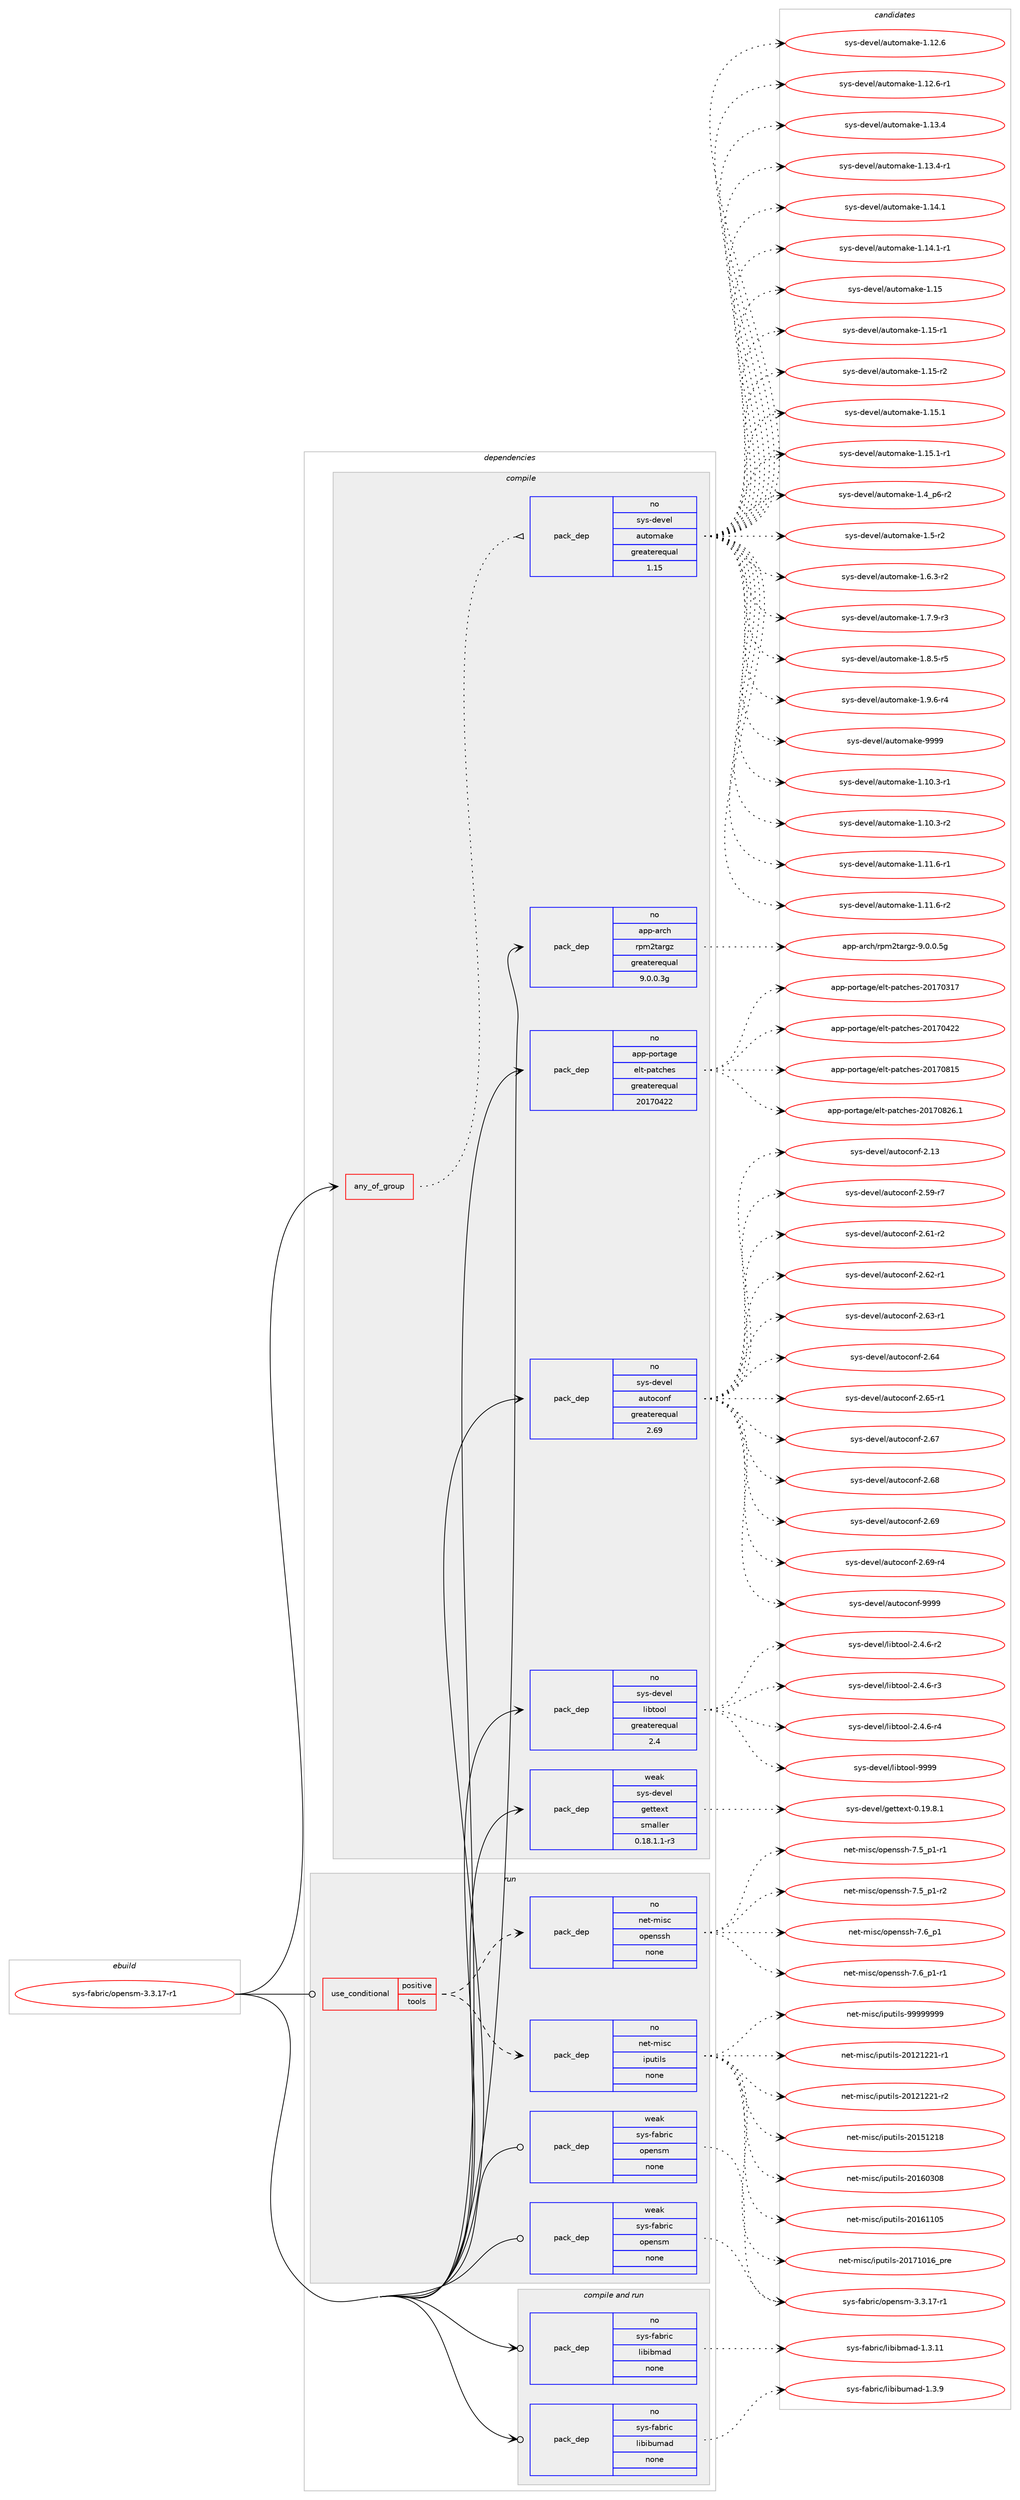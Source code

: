 digraph prolog {

# *************
# Graph options
# *************

newrank=true;
concentrate=true;
compound=true;
graph [rankdir=LR,fontname=Helvetica,fontsize=10,ranksep=1.5];#, ranksep=2.5, nodesep=0.2];
edge  [arrowhead=vee];
node  [fontname=Helvetica,fontsize=10];

# **********
# The ebuild
# **********

subgraph cluster_leftcol {
color=gray;
rank=same;
label=<<i>ebuild</i>>;
id [label="sys-fabric/opensm-3.3.17-r1", color=red, width=4, href="../sys-fabric/opensm-3.3.17-r1.svg"];
}

# ****************
# The dependencies
# ****************

subgraph cluster_midcol {
color=gray;
label=<<i>dependencies</i>>;
subgraph cluster_compile {
fillcolor="#eeeeee";
style=filled;
label=<<i>compile</i>>;
subgraph any8191 {
dependency485874 [label=<<TABLE BORDER="0" CELLBORDER="1" CELLSPACING="0" CELLPADDING="4"><TR><TD CELLPADDING="10">any_of_group</TD></TR></TABLE>>, shape=none, color=red];subgraph pack360964 {
dependency485875 [label=<<TABLE BORDER="0" CELLBORDER="1" CELLSPACING="0" CELLPADDING="4" WIDTH="220"><TR><TD ROWSPAN="6" CELLPADDING="30">pack_dep</TD></TR><TR><TD WIDTH="110">no</TD></TR><TR><TD>sys-devel</TD></TR><TR><TD>automake</TD></TR><TR><TD>greaterequal</TD></TR><TR><TD>1.15</TD></TR></TABLE>>, shape=none, color=blue];
}
dependency485874:e -> dependency485875:w [weight=20,style="dotted",arrowhead="oinv"];
}
id:e -> dependency485874:w [weight=20,style="solid",arrowhead="vee"];
subgraph pack360965 {
dependency485876 [label=<<TABLE BORDER="0" CELLBORDER="1" CELLSPACING="0" CELLPADDING="4" WIDTH="220"><TR><TD ROWSPAN="6" CELLPADDING="30">pack_dep</TD></TR><TR><TD WIDTH="110">no</TD></TR><TR><TD>app-arch</TD></TR><TR><TD>rpm2targz</TD></TR><TR><TD>greaterequal</TD></TR><TR><TD>9.0.0.3g</TD></TR></TABLE>>, shape=none, color=blue];
}
id:e -> dependency485876:w [weight=20,style="solid",arrowhead="vee"];
subgraph pack360966 {
dependency485877 [label=<<TABLE BORDER="0" CELLBORDER="1" CELLSPACING="0" CELLPADDING="4" WIDTH="220"><TR><TD ROWSPAN="6" CELLPADDING="30">pack_dep</TD></TR><TR><TD WIDTH="110">no</TD></TR><TR><TD>app-portage</TD></TR><TR><TD>elt-patches</TD></TR><TR><TD>greaterequal</TD></TR><TR><TD>20170422</TD></TR></TABLE>>, shape=none, color=blue];
}
id:e -> dependency485877:w [weight=20,style="solid",arrowhead="vee"];
subgraph pack360967 {
dependency485878 [label=<<TABLE BORDER="0" CELLBORDER="1" CELLSPACING="0" CELLPADDING="4" WIDTH="220"><TR><TD ROWSPAN="6" CELLPADDING="30">pack_dep</TD></TR><TR><TD WIDTH="110">no</TD></TR><TR><TD>sys-devel</TD></TR><TR><TD>autoconf</TD></TR><TR><TD>greaterequal</TD></TR><TR><TD>2.69</TD></TR></TABLE>>, shape=none, color=blue];
}
id:e -> dependency485878:w [weight=20,style="solid",arrowhead="vee"];
subgraph pack360968 {
dependency485879 [label=<<TABLE BORDER="0" CELLBORDER="1" CELLSPACING="0" CELLPADDING="4" WIDTH="220"><TR><TD ROWSPAN="6" CELLPADDING="30">pack_dep</TD></TR><TR><TD WIDTH="110">no</TD></TR><TR><TD>sys-devel</TD></TR><TR><TD>libtool</TD></TR><TR><TD>greaterequal</TD></TR><TR><TD>2.4</TD></TR></TABLE>>, shape=none, color=blue];
}
id:e -> dependency485879:w [weight=20,style="solid",arrowhead="vee"];
subgraph pack360969 {
dependency485880 [label=<<TABLE BORDER="0" CELLBORDER="1" CELLSPACING="0" CELLPADDING="4" WIDTH="220"><TR><TD ROWSPAN="6" CELLPADDING="30">pack_dep</TD></TR><TR><TD WIDTH="110">weak</TD></TR><TR><TD>sys-devel</TD></TR><TR><TD>gettext</TD></TR><TR><TD>smaller</TD></TR><TR><TD>0.18.1.1-r3</TD></TR></TABLE>>, shape=none, color=blue];
}
id:e -> dependency485880:w [weight=20,style="solid",arrowhead="vee"];
}
subgraph cluster_compileandrun {
fillcolor="#eeeeee";
style=filled;
label=<<i>compile and run</i>>;
subgraph pack360970 {
dependency485881 [label=<<TABLE BORDER="0" CELLBORDER="1" CELLSPACING="0" CELLPADDING="4" WIDTH="220"><TR><TD ROWSPAN="6" CELLPADDING="30">pack_dep</TD></TR><TR><TD WIDTH="110">no</TD></TR><TR><TD>sys-fabric</TD></TR><TR><TD>libibmad</TD></TR><TR><TD>none</TD></TR><TR><TD></TD></TR></TABLE>>, shape=none, color=blue];
}
id:e -> dependency485881:w [weight=20,style="solid",arrowhead="odotvee"];
subgraph pack360971 {
dependency485882 [label=<<TABLE BORDER="0" CELLBORDER="1" CELLSPACING="0" CELLPADDING="4" WIDTH="220"><TR><TD ROWSPAN="6" CELLPADDING="30">pack_dep</TD></TR><TR><TD WIDTH="110">no</TD></TR><TR><TD>sys-fabric</TD></TR><TR><TD>libibumad</TD></TR><TR><TD>none</TD></TR><TR><TD></TD></TR></TABLE>>, shape=none, color=blue];
}
id:e -> dependency485882:w [weight=20,style="solid",arrowhead="odotvee"];
}
subgraph cluster_run {
fillcolor="#eeeeee";
style=filled;
label=<<i>run</i>>;
subgraph cond116420 {
dependency485883 [label=<<TABLE BORDER="0" CELLBORDER="1" CELLSPACING="0" CELLPADDING="4"><TR><TD ROWSPAN="3" CELLPADDING="10">use_conditional</TD></TR><TR><TD>positive</TD></TR><TR><TD>tools</TD></TR></TABLE>>, shape=none, color=red];
subgraph pack360972 {
dependency485884 [label=<<TABLE BORDER="0" CELLBORDER="1" CELLSPACING="0" CELLPADDING="4" WIDTH="220"><TR><TD ROWSPAN="6" CELLPADDING="30">pack_dep</TD></TR><TR><TD WIDTH="110">no</TD></TR><TR><TD>net-misc</TD></TR><TR><TD>iputils</TD></TR><TR><TD>none</TD></TR><TR><TD></TD></TR></TABLE>>, shape=none, color=blue];
}
dependency485883:e -> dependency485884:w [weight=20,style="dashed",arrowhead="vee"];
subgraph pack360973 {
dependency485885 [label=<<TABLE BORDER="0" CELLBORDER="1" CELLSPACING="0" CELLPADDING="4" WIDTH="220"><TR><TD ROWSPAN="6" CELLPADDING="30">pack_dep</TD></TR><TR><TD WIDTH="110">no</TD></TR><TR><TD>net-misc</TD></TR><TR><TD>openssh</TD></TR><TR><TD>none</TD></TR><TR><TD></TD></TR></TABLE>>, shape=none, color=blue];
}
dependency485883:e -> dependency485885:w [weight=20,style="dashed",arrowhead="vee"];
}
id:e -> dependency485883:w [weight=20,style="solid",arrowhead="odot"];
subgraph pack360974 {
dependency485886 [label=<<TABLE BORDER="0" CELLBORDER="1" CELLSPACING="0" CELLPADDING="4" WIDTH="220"><TR><TD ROWSPAN="6" CELLPADDING="30">pack_dep</TD></TR><TR><TD WIDTH="110">weak</TD></TR><TR><TD>sys-fabric</TD></TR><TR><TD>opensm</TD></TR><TR><TD>none</TD></TR><TR><TD></TD></TR></TABLE>>, shape=none, color=blue];
}
id:e -> dependency485886:w [weight=20,style="solid",arrowhead="odot"];
subgraph pack360975 {
dependency485887 [label=<<TABLE BORDER="0" CELLBORDER="1" CELLSPACING="0" CELLPADDING="4" WIDTH="220"><TR><TD ROWSPAN="6" CELLPADDING="30">pack_dep</TD></TR><TR><TD WIDTH="110">weak</TD></TR><TR><TD>sys-fabric</TD></TR><TR><TD>opensm</TD></TR><TR><TD>none</TD></TR><TR><TD></TD></TR></TABLE>>, shape=none, color=blue];
}
id:e -> dependency485887:w [weight=20,style="solid",arrowhead="odot"];
}
}

# **************
# The candidates
# **************

subgraph cluster_choices {
rank=same;
color=gray;
label=<<i>candidates</i>>;

subgraph choice360964 {
color=black;
nodesep=1;
choice11512111545100101118101108479711711611110997107101454946494846514511449 [label="sys-devel/automake-1.10.3-r1", color=red, width=4,href="../sys-devel/automake-1.10.3-r1.svg"];
choice11512111545100101118101108479711711611110997107101454946494846514511450 [label="sys-devel/automake-1.10.3-r2", color=red, width=4,href="../sys-devel/automake-1.10.3-r2.svg"];
choice11512111545100101118101108479711711611110997107101454946494946544511449 [label="sys-devel/automake-1.11.6-r1", color=red, width=4,href="../sys-devel/automake-1.11.6-r1.svg"];
choice11512111545100101118101108479711711611110997107101454946494946544511450 [label="sys-devel/automake-1.11.6-r2", color=red, width=4,href="../sys-devel/automake-1.11.6-r2.svg"];
choice1151211154510010111810110847971171161111099710710145494649504654 [label="sys-devel/automake-1.12.6", color=red, width=4,href="../sys-devel/automake-1.12.6.svg"];
choice11512111545100101118101108479711711611110997107101454946495046544511449 [label="sys-devel/automake-1.12.6-r1", color=red, width=4,href="../sys-devel/automake-1.12.6-r1.svg"];
choice1151211154510010111810110847971171161111099710710145494649514652 [label="sys-devel/automake-1.13.4", color=red, width=4,href="../sys-devel/automake-1.13.4.svg"];
choice11512111545100101118101108479711711611110997107101454946495146524511449 [label="sys-devel/automake-1.13.4-r1", color=red, width=4,href="../sys-devel/automake-1.13.4-r1.svg"];
choice1151211154510010111810110847971171161111099710710145494649524649 [label="sys-devel/automake-1.14.1", color=red, width=4,href="../sys-devel/automake-1.14.1.svg"];
choice11512111545100101118101108479711711611110997107101454946495246494511449 [label="sys-devel/automake-1.14.1-r1", color=red, width=4,href="../sys-devel/automake-1.14.1-r1.svg"];
choice115121115451001011181011084797117116111109971071014549464953 [label="sys-devel/automake-1.15", color=red, width=4,href="../sys-devel/automake-1.15.svg"];
choice1151211154510010111810110847971171161111099710710145494649534511449 [label="sys-devel/automake-1.15-r1", color=red, width=4,href="../sys-devel/automake-1.15-r1.svg"];
choice1151211154510010111810110847971171161111099710710145494649534511450 [label="sys-devel/automake-1.15-r2", color=red, width=4,href="../sys-devel/automake-1.15-r2.svg"];
choice1151211154510010111810110847971171161111099710710145494649534649 [label="sys-devel/automake-1.15.1", color=red, width=4,href="../sys-devel/automake-1.15.1.svg"];
choice11512111545100101118101108479711711611110997107101454946495346494511449 [label="sys-devel/automake-1.15.1-r1", color=red, width=4,href="../sys-devel/automake-1.15.1-r1.svg"];
choice115121115451001011181011084797117116111109971071014549465295112544511450 [label="sys-devel/automake-1.4_p6-r2", color=red, width=4,href="../sys-devel/automake-1.4_p6-r2.svg"];
choice11512111545100101118101108479711711611110997107101454946534511450 [label="sys-devel/automake-1.5-r2", color=red, width=4,href="../sys-devel/automake-1.5-r2.svg"];
choice115121115451001011181011084797117116111109971071014549465446514511450 [label="sys-devel/automake-1.6.3-r2", color=red, width=4,href="../sys-devel/automake-1.6.3-r2.svg"];
choice115121115451001011181011084797117116111109971071014549465546574511451 [label="sys-devel/automake-1.7.9-r3", color=red, width=4,href="../sys-devel/automake-1.7.9-r3.svg"];
choice115121115451001011181011084797117116111109971071014549465646534511453 [label="sys-devel/automake-1.8.5-r5", color=red, width=4,href="../sys-devel/automake-1.8.5-r5.svg"];
choice115121115451001011181011084797117116111109971071014549465746544511452 [label="sys-devel/automake-1.9.6-r4", color=red, width=4,href="../sys-devel/automake-1.9.6-r4.svg"];
choice115121115451001011181011084797117116111109971071014557575757 [label="sys-devel/automake-9999", color=red, width=4,href="../sys-devel/automake-9999.svg"];
dependency485875:e -> choice11512111545100101118101108479711711611110997107101454946494846514511449:w [style=dotted,weight="100"];
dependency485875:e -> choice11512111545100101118101108479711711611110997107101454946494846514511450:w [style=dotted,weight="100"];
dependency485875:e -> choice11512111545100101118101108479711711611110997107101454946494946544511449:w [style=dotted,weight="100"];
dependency485875:e -> choice11512111545100101118101108479711711611110997107101454946494946544511450:w [style=dotted,weight="100"];
dependency485875:e -> choice1151211154510010111810110847971171161111099710710145494649504654:w [style=dotted,weight="100"];
dependency485875:e -> choice11512111545100101118101108479711711611110997107101454946495046544511449:w [style=dotted,weight="100"];
dependency485875:e -> choice1151211154510010111810110847971171161111099710710145494649514652:w [style=dotted,weight="100"];
dependency485875:e -> choice11512111545100101118101108479711711611110997107101454946495146524511449:w [style=dotted,weight="100"];
dependency485875:e -> choice1151211154510010111810110847971171161111099710710145494649524649:w [style=dotted,weight="100"];
dependency485875:e -> choice11512111545100101118101108479711711611110997107101454946495246494511449:w [style=dotted,weight="100"];
dependency485875:e -> choice115121115451001011181011084797117116111109971071014549464953:w [style=dotted,weight="100"];
dependency485875:e -> choice1151211154510010111810110847971171161111099710710145494649534511449:w [style=dotted,weight="100"];
dependency485875:e -> choice1151211154510010111810110847971171161111099710710145494649534511450:w [style=dotted,weight="100"];
dependency485875:e -> choice1151211154510010111810110847971171161111099710710145494649534649:w [style=dotted,weight="100"];
dependency485875:e -> choice11512111545100101118101108479711711611110997107101454946495346494511449:w [style=dotted,weight="100"];
dependency485875:e -> choice115121115451001011181011084797117116111109971071014549465295112544511450:w [style=dotted,weight="100"];
dependency485875:e -> choice11512111545100101118101108479711711611110997107101454946534511450:w [style=dotted,weight="100"];
dependency485875:e -> choice115121115451001011181011084797117116111109971071014549465446514511450:w [style=dotted,weight="100"];
dependency485875:e -> choice115121115451001011181011084797117116111109971071014549465546574511451:w [style=dotted,weight="100"];
dependency485875:e -> choice115121115451001011181011084797117116111109971071014549465646534511453:w [style=dotted,weight="100"];
dependency485875:e -> choice115121115451001011181011084797117116111109971071014549465746544511452:w [style=dotted,weight="100"];
dependency485875:e -> choice115121115451001011181011084797117116111109971071014557575757:w [style=dotted,weight="100"];
}
subgraph choice360965 {
color=black;
nodesep=1;
choice971121124597114991044711411210950116971141031224557464846484653103 [label="app-arch/rpm2targz-9.0.0.5g", color=red, width=4,href="../app-arch/rpm2targz-9.0.0.5g.svg"];
dependency485876:e -> choice971121124597114991044711411210950116971141031224557464846484653103:w [style=dotted,weight="100"];
}
subgraph choice360966 {
color=black;
nodesep=1;
choice97112112451121111141169710310147101108116451129711699104101115455048495548514955 [label="app-portage/elt-patches-20170317", color=red, width=4,href="../app-portage/elt-patches-20170317.svg"];
choice97112112451121111141169710310147101108116451129711699104101115455048495548525050 [label="app-portage/elt-patches-20170422", color=red, width=4,href="../app-portage/elt-patches-20170422.svg"];
choice97112112451121111141169710310147101108116451129711699104101115455048495548564953 [label="app-portage/elt-patches-20170815", color=red, width=4,href="../app-portage/elt-patches-20170815.svg"];
choice971121124511211111411697103101471011081164511297116991041011154550484955485650544649 [label="app-portage/elt-patches-20170826.1", color=red, width=4,href="../app-portage/elt-patches-20170826.1.svg"];
dependency485877:e -> choice97112112451121111141169710310147101108116451129711699104101115455048495548514955:w [style=dotted,weight="100"];
dependency485877:e -> choice97112112451121111141169710310147101108116451129711699104101115455048495548525050:w [style=dotted,weight="100"];
dependency485877:e -> choice97112112451121111141169710310147101108116451129711699104101115455048495548564953:w [style=dotted,weight="100"];
dependency485877:e -> choice971121124511211111411697103101471011081164511297116991041011154550484955485650544649:w [style=dotted,weight="100"];
}
subgraph choice360967 {
color=black;
nodesep=1;
choice115121115451001011181011084797117116111991111101024550464951 [label="sys-devel/autoconf-2.13", color=red, width=4,href="../sys-devel/autoconf-2.13.svg"];
choice1151211154510010111810110847971171161119911111010245504653574511455 [label="sys-devel/autoconf-2.59-r7", color=red, width=4,href="../sys-devel/autoconf-2.59-r7.svg"];
choice1151211154510010111810110847971171161119911111010245504654494511450 [label="sys-devel/autoconf-2.61-r2", color=red, width=4,href="../sys-devel/autoconf-2.61-r2.svg"];
choice1151211154510010111810110847971171161119911111010245504654504511449 [label="sys-devel/autoconf-2.62-r1", color=red, width=4,href="../sys-devel/autoconf-2.62-r1.svg"];
choice1151211154510010111810110847971171161119911111010245504654514511449 [label="sys-devel/autoconf-2.63-r1", color=red, width=4,href="../sys-devel/autoconf-2.63-r1.svg"];
choice115121115451001011181011084797117116111991111101024550465452 [label="sys-devel/autoconf-2.64", color=red, width=4,href="../sys-devel/autoconf-2.64.svg"];
choice1151211154510010111810110847971171161119911111010245504654534511449 [label="sys-devel/autoconf-2.65-r1", color=red, width=4,href="../sys-devel/autoconf-2.65-r1.svg"];
choice115121115451001011181011084797117116111991111101024550465455 [label="sys-devel/autoconf-2.67", color=red, width=4,href="../sys-devel/autoconf-2.67.svg"];
choice115121115451001011181011084797117116111991111101024550465456 [label="sys-devel/autoconf-2.68", color=red, width=4,href="../sys-devel/autoconf-2.68.svg"];
choice115121115451001011181011084797117116111991111101024550465457 [label="sys-devel/autoconf-2.69", color=red, width=4,href="../sys-devel/autoconf-2.69.svg"];
choice1151211154510010111810110847971171161119911111010245504654574511452 [label="sys-devel/autoconf-2.69-r4", color=red, width=4,href="../sys-devel/autoconf-2.69-r4.svg"];
choice115121115451001011181011084797117116111991111101024557575757 [label="sys-devel/autoconf-9999", color=red, width=4,href="../sys-devel/autoconf-9999.svg"];
dependency485878:e -> choice115121115451001011181011084797117116111991111101024550464951:w [style=dotted,weight="100"];
dependency485878:e -> choice1151211154510010111810110847971171161119911111010245504653574511455:w [style=dotted,weight="100"];
dependency485878:e -> choice1151211154510010111810110847971171161119911111010245504654494511450:w [style=dotted,weight="100"];
dependency485878:e -> choice1151211154510010111810110847971171161119911111010245504654504511449:w [style=dotted,weight="100"];
dependency485878:e -> choice1151211154510010111810110847971171161119911111010245504654514511449:w [style=dotted,weight="100"];
dependency485878:e -> choice115121115451001011181011084797117116111991111101024550465452:w [style=dotted,weight="100"];
dependency485878:e -> choice1151211154510010111810110847971171161119911111010245504654534511449:w [style=dotted,weight="100"];
dependency485878:e -> choice115121115451001011181011084797117116111991111101024550465455:w [style=dotted,weight="100"];
dependency485878:e -> choice115121115451001011181011084797117116111991111101024550465456:w [style=dotted,weight="100"];
dependency485878:e -> choice115121115451001011181011084797117116111991111101024550465457:w [style=dotted,weight="100"];
dependency485878:e -> choice1151211154510010111810110847971171161119911111010245504654574511452:w [style=dotted,weight="100"];
dependency485878:e -> choice115121115451001011181011084797117116111991111101024557575757:w [style=dotted,weight="100"];
}
subgraph choice360968 {
color=black;
nodesep=1;
choice1151211154510010111810110847108105981161111111084550465246544511450 [label="sys-devel/libtool-2.4.6-r2", color=red, width=4,href="../sys-devel/libtool-2.4.6-r2.svg"];
choice1151211154510010111810110847108105981161111111084550465246544511451 [label="sys-devel/libtool-2.4.6-r3", color=red, width=4,href="../sys-devel/libtool-2.4.6-r3.svg"];
choice1151211154510010111810110847108105981161111111084550465246544511452 [label="sys-devel/libtool-2.4.6-r4", color=red, width=4,href="../sys-devel/libtool-2.4.6-r4.svg"];
choice1151211154510010111810110847108105981161111111084557575757 [label="sys-devel/libtool-9999", color=red, width=4,href="../sys-devel/libtool-9999.svg"];
dependency485879:e -> choice1151211154510010111810110847108105981161111111084550465246544511450:w [style=dotted,weight="100"];
dependency485879:e -> choice1151211154510010111810110847108105981161111111084550465246544511451:w [style=dotted,weight="100"];
dependency485879:e -> choice1151211154510010111810110847108105981161111111084550465246544511452:w [style=dotted,weight="100"];
dependency485879:e -> choice1151211154510010111810110847108105981161111111084557575757:w [style=dotted,weight="100"];
}
subgraph choice360969 {
color=black;
nodesep=1;
choice1151211154510010111810110847103101116116101120116454846495746564649 [label="sys-devel/gettext-0.19.8.1", color=red, width=4,href="../sys-devel/gettext-0.19.8.1.svg"];
dependency485880:e -> choice1151211154510010111810110847103101116116101120116454846495746564649:w [style=dotted,weight="100"];
}
subgraph choice360970 {
color=black;
nodesep=1;
choice115121115451029798114105994710810598105981099710045494651464949 [label="sys-fabric/libibmad-1.3.11", color=red, width=4,href="../sys-fabric/libibmad-1.3.11.svg"];
dependency485881:e -> choice115121115451029798114105994710810598105981099710045494651464949:w [style=dotted,weight="100"];
}
subgraph choice360971 {
color=black;
nodesep=1;
choice1151211154510297981141059947108105981059811710997100454946514657 [label="sys-fabric/libibumad-1.3.9", color=red, width=4,href="../sys-fabric/libibumad-1.3.9.svg"];
dependency485882:e -> choice1151211154510297981141059947108105981059811710997100454946514657:w [style=dotted,weight="100"];
}
subgraph choice360972 {
color=black;
nodesep=1;
choice1101011164510910511599471051121171161051081154550484950495050494511449 [label="net-misc/iputils-20121221-r1", color=red, width=4,href="../net-misc/iputils-20121221-r1.svg"];
choice1101011164510910511599471051121171161051081154550484950495050494511450 [label="net-misc/iputils-20121221-r2", color=red, width=4,href="../net-misc/iputils-20121221-r2.svg"];
choice110101116451091051159947105112117116105108115455048495349504956 [label="net-misc/iputils-20151218", color=red, width=4,href="../net-misc/iputils-20151218.svg"];
choice110101116451091051159947105112117116105108115455048495448514856 [label="net-misc/iputils-20160308", color=red, width=4,href="../net-misc/iputils-20160308.svg"];
choice110101116451091051159947105112117116105108115455048495449494853 [label="net-misc/iputils-20161105", color=red, width=4,href="../net-misc/iputils-20161105.svg"];
choice11010111645109105115994710511211711610510811545504849554948495495112114101 [label="net-misc/iputils-20171016_pre", color=red, width=4,href="../net-misc/iputils-20171016_pre.svg"];
choice110101116451091051159947105112117116105108115455757575757575757 [label="net-misc/iputils-99999999", color=red, width=4,href="../net-misc/iputils-99999999.svg"];
dependency485884:e -> choice1101011164510910511599471051121171161051081154550484950495050494511449:w [style=dotted,weight="100"];
dependency485884:e -> choice1101011164510910511599471051121171161051081154550484950495050494511450:w [style=dotted,weight="100"];
dependency485884:e -> choice110101116451091051159947105112117116105108115455048495349504956:w [style=dotted,weight="100"];
dependency485884:e -> choice110101116451091051159947105112117116105108115455048495448514856:w [style=dotted,weight="100"];
dependency485884:e -> choice110101116451091051159947105112117116105108115455048495449494853:w [style=dotted,weight="100"];
dependency485884:e -> choice11010111645109105115994710511211711610510811545504849554948495495112114101:w [style=dotted,weight="100"];
dependency485884:e -> choice110101116451091051159947105112117116105108115455757575757575757:w [style=dotted,weight="100"];
}
subgraph choice360973 {
color=black;
nodesep=1;
choice1101011164510910511599471111121011101151151044555465395112494511449 [label="net-misc/openssh-7.5_p1-r1", color=red, width=4,href="../net-misc/openssh-7.5_p1-r1.svg"];
choice1101011164510910511599471111121011101151151044555465395112494511450 [label="net-misc/openssh-7.5_p1-r2", color=red, width=4,href="../net-misc/openssh-7.5_p1-r2.svg"];
choice110101116451091051159947111112101110115115104455546549511249 [label="net-misc/openssh-7.6_p1", color=red, width=4,href="../net-misc/openssh-7.6_p1.svg"];
choice1101011164510910511599471111121011101151151044555465495112494511449 [label="net-misc/openssh-7.6_p1-r1", color=red, width=4,href="../net-misc/openssh-7.6_p1-r1.svg"];
dependency485885:e -> choice1101011164510910511599471111121011101151151044555465395112494511449:w [style=dotted,weight="100"];
dependency485885:e -> choice1101011164510910511599471111121011101151151044555465395112494511450:w [style=dotted,weight="100"];
dependency485885:e -> choice110101116451091051159947111112101110115115104455546549511249:w [style=dotted,weight="100"];
dependency485885:e -> choice1101011164510910511599471111121011101151151044555465495112494511449:w [style=dotted,weight="100"];
}
subgraph choice360974 {
color=black;
nodesep=1;
choice1151211154510297981141059947111112101110115109455146514649554511449 [label="sys-fabric/opensm-3.3.17-r1", color=red, width=4,href="../sys-fabric/opensm-3.3.17-r1.svg"];
dependency485886:e -> choice1151211154510297981141059947111112101110115109455146514649554511449:w [style=dotted,weight="100"];
}
subgraph choice360975 {
color=black;
nodesep=1;
choice1151211154510297981141059947111112101110115109455146514649554511449 [label="sys-fabric/opensm-3.3.17-r1", color=red, width=4,href="../sys-fabric/opensm-3.3.17-r1.svg"];
dependency485887:e -> choice1151211154510297981141059947111112101110115109455146514649554511449:w [style=dotted,weight="100"];
}
}

}
